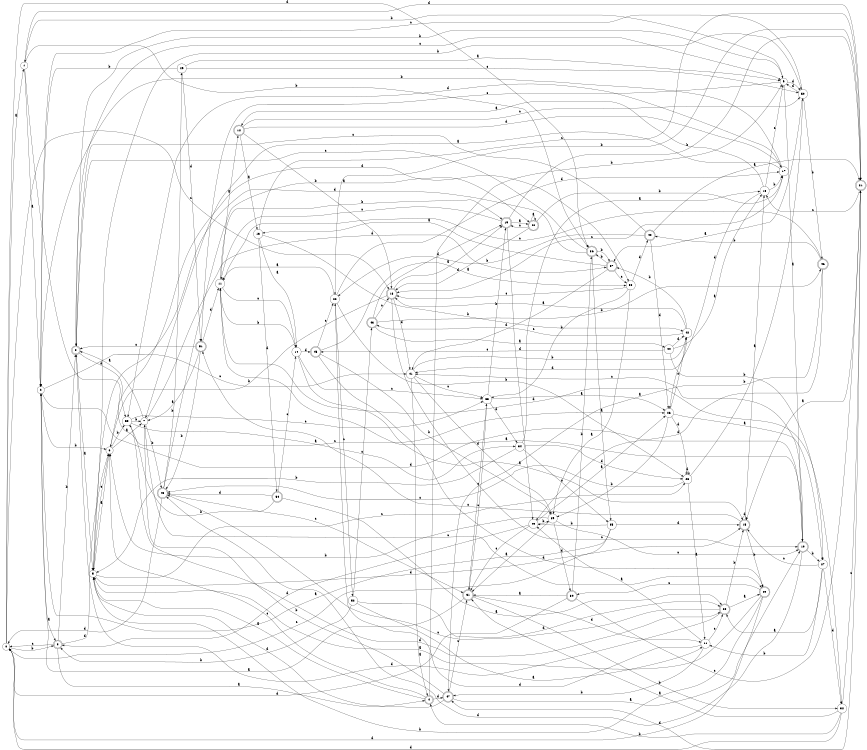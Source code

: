 digraph n44_2 {
__start0 [label="" shape="none"];

rankdir=LR;
size="8,5";

s0 [style="filled", color="black", fillcolor="white" shape="circle", label="0"];
s1 [style="filled", color="black", fillcolor="white" shape="circle", label="1"];
s2 [style="filled", color="black", fillcolor="white" shape="circle", label="2"];
s3 [style="rounded,filled", color="black", fillcolor="white" shape="doublecircle", label="3"];
s4 [style="rounded,filled", color="black", fillcolor="white" shape="doublecircle", label="4"];
s5 [style="filled", color="black", fillcolor="white" shape="circle", label="5"];
s6 [style="filled", color="black", fillcolor="white" shape="circle", label="6"];
s7 [style="filled", color="black", fillcolor="white" shape="circle", label="7"];
s8 [style="rounded,filled", color="black", fillcolor="white" shape="doublecircle", label="8"];
s9 [style="filled", color="black", fillcolor="white" shape="circle", label="9"];
s10 [style="rounded,filled", color="black", fillcolor="white" shape="doublecircle", label="10"];
s11 [style="filled", color="black", fillcolor="white" shape="circle", label="11"];
s12 [style="rounded,filled", color="black", fillcolor="white" shape="doublecircle", label="12"];
s13 [style="filled", color="black", fillcolor="white" shape="circle", label="13"];
s14 [style="filled", color="black", fillcolor="white" shape="circle", label="14"];
s15 [style="rounded,filled", color="black", fillcolor="white" shape="doublecircle", label="15"];
s16 [style="filled", color="black", fillcolor="white" shape="circle", label="16"];
s17 [style="filled", color="black", fillcolor="white" shape="circle", label="17"];
s18 [style="rounded,filled", color="black", fillcolor="white" shape="doublecircle", label="18"];
s19 [style="rounded,filled", color="black", fillcolor="white" shape="doublecircle", label="19"];
s20 [style="rounded,filled", color="black", fillcolor="white" shape="doublecircle", label="20"];
s21 [style="rounded,filled", color="black", fillcolor="white" shape="doublecircle", label="21"];
s22 [style="filled", color="black", fillcolor="white" shape="circle", label="22"];
s23 [style="filled", color="black", fillcolor="white" shape="circle", label="23"];
s24 [style="filled", color="black", fillcolor="white" shape="circle", label="24"];
s25 [style="filled", color="black", fillcolor="white" shape="circle", label="25"];
s26 [style="filled", color="black", fillcolor="white" shape="circle", label="26"];
s27 [style="filled", color="black", fillcolor="white" shape="circle", label="27"];
s28 [style="rounded,filled", color="black", fillcolor="white" shape="doublecircle", label="28"];
s29 [style="rounded,filled", color="black", fillcolor="white" shape="doublecircle", label="29"];
s30 [style="rounded,filled", color="black", fillcolor="white" shape="doublecircle", label="30"];
s31 [style="rounded,filled", color="black", fillcolor="white" shape="doublecircle", label="31"];
s32 [style="filled", color="black", fillcolor="white" shape="circle", label="32"];
s33 [style="filled", color="black", fillcolor="white" shape="circle", label="33"];
s34 [style="filled", color="black", fillcolor="white" shape="circle", label="34"];
s35 [style="filled", color="black", fillcolor="white" shape="circle", label="35"];
s36 [style="rounded,filled", color="black", fillcolor="white" shape="doublecircle", label="36"];
s37 [style="rounded,filled", color="black", fillcolor="white" shape="doublecircle", label="37"];
s38 [style="filled", color="black", fillcolor="white" shape="circle", label="38"];
s39 [style="filled", color="black", fillcolor="white" shape="circle", label="39"];
s40 [style="rounded,filled", color="black", fillcolor="white" shape="doublecircle", label="40"];
s41 [style="filled", color="black", fillcolor="white" shape="circle", label="41"];
s42 [style="filled", color="black", fillcolor="white" shape="circle", label="42"];
s43 [style="rounded,filled", color="black", fillcolor="white" shape="doublecircle", label="43"];
s44 [style="filled", color="black", fillcolor="white" shape="circle", label="44"];
s45 [style="rounded,filled", color="black", fillcolor="white" shape="doublecircle", label="45"];
s46 [style="rounded,filled", color="black", fillcolor="white" shape="doublecircle", label="46"];
s47 [style="rounded,filled", color="black", fillcolor="white" shape="doublecircle", label="47"];
s48 [style="rounded,filled", color="black", fillcolor="white" shape="doublecircle", label="48"];
s49 [style="filled", color="black", fillcolor="white" shape="circle", label="49"];
s50 [style="filled", color="black", fillcolor="white" shape="circle", label="50"];
s51 [style="rounded,filled", color="black", fillcolor="white" shape="doublecircle", label="51"];
s52 [style="filled", color="black", fillcolor="white" shape="circle", label="52"];
s53 [style="filled", color="black", fillcolor="white" shape="circle", label="53"];
s54 [style="rounded,filled", color="black", fillcolor="white" shape="doublecircle", label="54"];
s0 -> s1 [label="a"];
s0 -> s3 [label="b"];
s0 -> s18 [label="c"];
s0 -> s36 [label="d"];
s1 -> s2 [label="a"];
s1 -> s36 [label="b"];
s1 -> s26 [label="c"];
s1 -> s21 [label="d"];
s2 -> s3 [label="a"];
s2 -> s6 [label="b"];
s2 -> s41 [label="c"];
s2 -> s10 [label="d"];
s3 -> s4 [label="a"];
s3 -> s8 [label="b"];
s3 -> s0 [label="c"];
s3 -> s6 [label="d"];
s4 -> s5 [label="a"];
s4 -> s9 [label="b"];
s4 -> s6 [label="c"];
s4 -> s47 [label="d"];
s5 -> s6 [label="a"];
s5 -> s50 [label="b"];
s5 -> s23 [label="c"];
s5 -> s15 [label="d"];
s6 -> s7 [label="a"];
s6 -> s53 [label="b"];
s6 -> s5 [label="c"];
s6 -> s38 [label="d"];
s7 -> s8 [label="a"];
s7 -> s48 [label="b"];
s7 -> s29 [label="c"];
s7 -> s37 [label="d"];
s8 -> s5 [label="a"];
s8 -> s9 [label="b"];
s8 -> s9 [label="c"];
s8 -> s53 [label="d"];
s9 -> s10 [label="a"];
s9 -> s1 [label="b"];
s9 -> s51 [label="c"];
s9 -> s50 [label="d"];
s10 -> s11 [label="a"];
s10 -> s27 [label="b"];
s10 -> s41 [label="c"];
s10 -> s48 [label="d"];
s11 -> s12 [label="a"];
s11 -> s19 [label="b"];
s11 -> s14 [label="c"];
s11 -> s32 [label="d"];
s12 -> s13 [label="a"];
s12 -> s18 [label="b"];
s12 -> s50 [label="c"];
s12 -> s17 [label="d"];
s13 -> s14 [label="a"];
s13 -> s42 [label="b"];
s13 -> s21 [label="c"];
s13 -> s54 [label="d"];
s14 -> s15 [label="a"];
s14 -> s11 [label="b"];
s14 -> s33 [label="c"];
s14 -> s45 [label="d"];
s15 -> s16 [label="a"];
s15 -> s29 [label="b"];
s15 -> s51 [label="c"];
s15 -> s15 [label="d"];
s16 -> s12 [label="a"];
s16 -> s17 [label="b"];
s16 -> s9 [label="c"];
s16 -> s26 [label="d"];
s17 -> s7 [label="a"];
s17 -> s2 [label="b"];
s17 -> s18 [label="c"];
s17 -> s53 [label="d"];
s18 -> s19 [label="a"];
s18 -> s6 [label="b"];
s18 -> s10 [label="c"];
s18 -> s41 [label="d"];
s19 -> s20 [label="a"];
s19 -> s21 [label="b"];
s19 -> s11 [label="c"];
s19 -> s25 [label="d"];
s20 -> s20 [label="a"];
s20 -> s17 [label="b"];
s20 -> s19 [label="c"];
s20 -> s18 [label="d"];
s21 -> s15 [label="a"];
s21 -> s22 [label="b"];
s21 -> s16 [label="c"];
s21 -> s47 [label="d"];
s22 -> s11 [label="a"];
s22 -> s23 [label="b"];
s22 -> s52 [label="c"];
s22 -> s17 [label="d"];
s23 -> s24 [label="a"];
s23 -> s50 [label="b"];
s23 -> s48 [label="c"];
s23 -> s23 [label="d"];
s24 -> s25 [label="a"];
s24 -> s47 [label="b"];
s24 -> s28 [label="c"];
s24 -> s22 [label="d"];
s25 -> s26 [label="a"];
s25 -> s39 [label="b"];
s25 -> s31 [label="c"];
s25 -> s3 [label="d"];
s26 -> s27 [label="a"];
s26 -> s39 [label="b"];
s26 -> s42 [label="c"];
s26 -> s23 [label="d"];
s27 -> s28 [label="a"];
s27 -> s24 [label="b"];
s27 -> s15 [label="c"];
s27 -> s32 [label="d"];
s28 -> s29 [label="a"];
s28 -> s15 [label="b"];
s28 -> s48 [label="c"];
s28 -> s8 [label="d"];
s29 -> s5 [label="a"];
s29 -> s5 [label="b"];
s29 -> s30 [label="c"];
s29 -> s0 [label="d"];
s30 -> s31 [label="a"];
s30 -> s36 [label="b"];
s30 -> s21 [label="c"];
s30 -> s0 [label="d"];
s31 -> s2 [label="a"];
s31 -> s32 [label="b"];
s31 -> s33 [label="c"];
s31 -> s24 [label="d"];
s32 -> s31 [label="a"];
s32 -> s4 [label="b"];
s32 -> s21 [label="c"];
s32 -> s0 [label="d"];
s33 -> s26 [label="a"];
s33 -> s19 [label="b"];
s33 -> s31 [label="c"];
s33 -> s34 [label="d"];
s34 -> s16 [label="a"];
s34 -> s5 [label="b"];
s34 -> s35 [label="c"];
s34 -> s23 [label="d"];
s35 -> s2 [label="a"];
s35 -> s25 [label="b"];
s35 -> s0 [label="c"];
s35 -> s15 [label="d"];
s36 -> s35 [label="a"];
s36 -> s37 [label="b"];
s36 -> s8 [label="c"];
s36 -> s5 [label="d"];
s37 -> s13 [label="a"];
s37 -> s36 [label="b"];
s37 -> s38 [label="c"];
s37 -> s41 [label="d"];
s38 -> s39 [label="a"];
s38 -> s33 [label="b"];
s38 -> s18 [label="c"];
s38 -> s40 [label="d"];
s39 -> s31 [label="a"];
s39 -> s6 [label="b"];
s39 -> s10 [label="c"];
s39 -> s30 [label="d"];
s40 -> s21 [label="a"];
s40 -> s22 [label="b"];
s40 -> s8 [label="c"];
s40 -> s26 [label="d"];
s41 -> s4 [label="a"];
s41 -> s42 [label="b"];
s41 -> s33 [label="c"];
s41 -> s39 [label="d"];
s42 -> s18 [label="a"];
s42 -> s37 [label="b"];
s42 -> s43 [label="c"];
s42 -> s41 [label="d"];
s43 -> s44 [label="a"];
s43 -> s46 [label="b"];
s43 -> s18 [label="c"];
s43 -> s19 [label="d"];
s44 -> s16 [label="a"];
s44 -> s27 [label="b"];
s44 -> s45 [label="c"];
s44 -> s42 [label="d"];
s45 -> s38 [label="a"];
s45 -> s39 [label="b"];
s45 -> s22 [label="c"];
s45 -> s29 [label="d"];
s46 -> s47 [label="a"];
s46 -> s40 [label="b"];
s46 -> s11 [label="c"];
s46 -> s25 [label="d"];
s47 -> s10 [label="a"];
s47 -> s7 [label="b"];
s47 -> s31 [label="c"];
s47 -> s5 [label="d"];
s48 -> s20 [label="a"];
s48 -> s49 [label="b"];
s48 -> s31 [label="c"];
s48 -> s0 [label="d"];
s49 -> s9 [label="a"];
s49 -> s2 [label="b"];
s49 -> s50 [label="c"];
s49 -> s51 [label="d"];
s50 -> s37 [label="a"];
s50 -> s46 [label="b"];
s50 -> s2 [label="c"];
s50 -> s9 [label="d"];
s51 -> s7 [label="a"];
s51 -> s48 [label="b"];
s51 -> s8 [label="c"];
s51 -> s11 [label="d"];
s52 -> s24 [label="a"];
s52 -> s3 [label="b"];
s52 -> s43 [label="c"];
s52 -> s28 [label="d"];
s53 -> s34 [label="a"];
s53 -> s7 [label="b"];
s53 -> s33 [label="c"];
s53 -> s28 [label="d"];
s54 -> s28 [label="a"];
s54 -> s53 [label="b"];
s54 -> s14 [label="c"];
s54 -> s48 [label="d"];

}